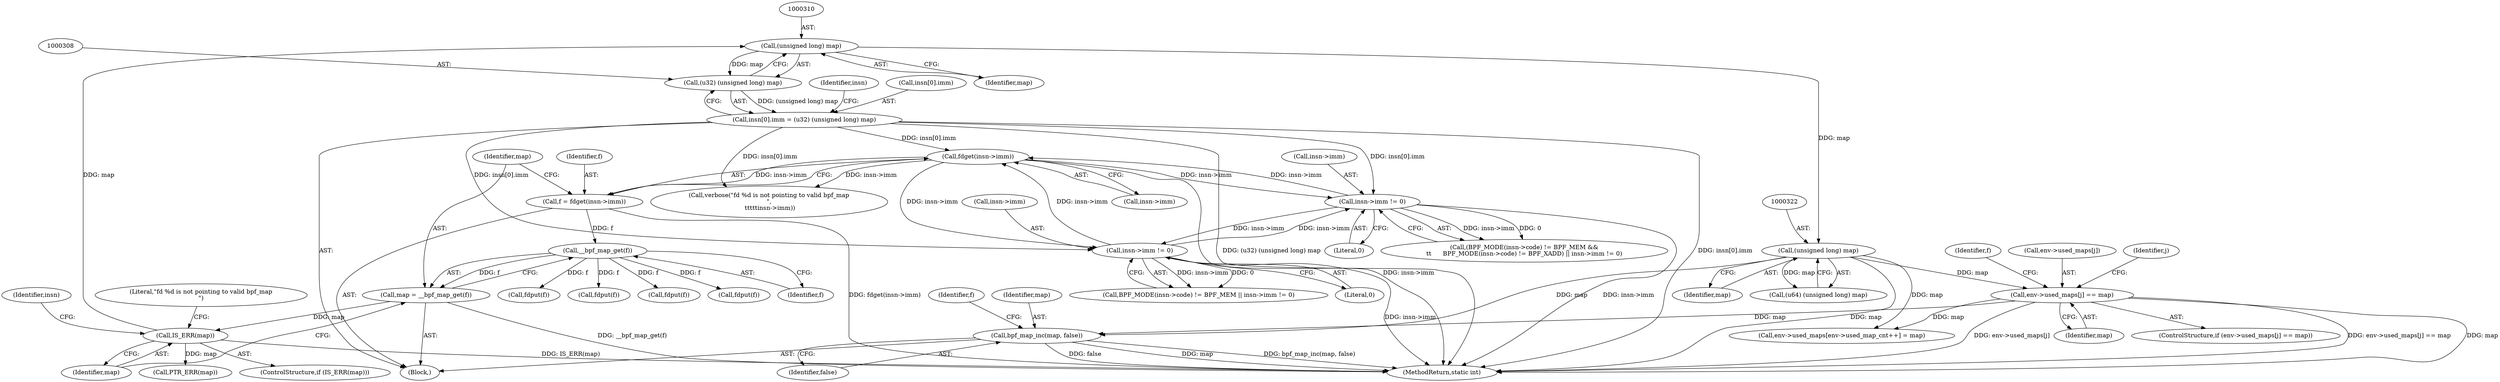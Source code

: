 digraph "0_linux_8358b02bf67d3a5d8a825070e1aa73f25fb2e4c7@pointer" {
"1000370" [label="(Call,bpf_map_inc(map, false))"];
"1000337" [label="(Call,env->used_maps[j] == map)"];
"1000321" [label="(Call,(unsigned long) map)"];
"1000309" [label="(Call,(unsigned long) map)"];
"1000288" [label="(Call,IS_ERR(map))"];
"1000283" [label="(Call,map = __bpf_map_get(f))"];
"1000285" [label="(Call,__bpf_map_get(f))"];
"1000277" [label="(Call,f = fdget(insn->imm))"];
"1000279" [label="(Call,fdget(insn->imm))"];
"1000188" [label="(Call,insn->imm != 0)"];
"1000301" [label="(Call,insn[0].imm = (u32) (unsigned long) map)"];
"1000307" [label="(Call,(u32) (unsigned long) map)"];
"1000155" [label="(Call,insn->imm != 0)"];
"1000337" [label="(Call,env->used_maps[j] == map)"];
"1000336" [label="(ControlStructure,if (env->used_maps[j] == map))"];
"1000321" [label="(Call,(unsigned long) map)"];
"1000296" [label="(Call,fdput(f))"];
"1000373" [label="(Call,fdput(f))"];
"1000283" [label="(Call,map = __bpf_map_get(f))"];
"1000323" [label="(Identifier,map)"];
"1000315" [label="(Identifier,insn)"];
"1000156" [label="(Call,insn->imm)"];
"1000155" [label="(Call,insn->imm != 0)"];
"1000319" [label="(Call,(u64) (unsigned long) map)"];
"1000346" [label="(Identifier,f)"];
"1000284" [label="(Identifier,map)"];
"1000301" [label="(Call,insn[0].imm = (u32) (unsigned long) map)"];
"1000374" [label="(Identifier,f)"];
"1000192" [label="(Literal,0)"];
"1000370" [label="(Call,bpf_map_inc(map, false))"];
"1000311" [label="(Identifier,map)"];
"1000174" [label="(Call,(BPF_MODE(insn->code) != BPF_MEM &&\n\t\t      BPF_MODE(insn->code) != BPF_XADD) || insn->imm != 0)"];
"1000355" [label="(Call,fdput(f))"];
"1000280" [label="(Call,insn->imm)"];
"1000382" [label="(MethodReturn,static int)"];
"1000309" [label="(Call,(unsigned long) map)"];
"1000211" [label="(Block,)"];
"1000287" [label="(ControlStructure,if (IS_ERR(map)))"];
"1000371" [label="(Identifier,map)"];
"1000189" [label="(Call,insn->imm)"];
"1000292" [label="(Literal,\"fd %d is not pointing to valid bpf_map\n\")"];
"1000345" [label="(Call,fdput(f))"];
"1000304" [label="(Identifier,insn)"];
"1000360" [label="(Call,env->used_maps[env->used_map_cnt++] = map)"];
"1000307" [label="(Call,(u32) (unsigned long) map)"];
"1000285" [label="(Call,__bpf_map_get(f))"];
"1000148" [label="(Call,BPF_MODE(insn->code) != BPF_MEM || insn->imm != 0)"];
"1000288" [label="(Call,IS_ERR(map))"];
"1000289" [label="(Identifier,map)"];
"1000286" [label="(Identifier,f)"];
"1000278" [label="(Identifier,f)"];
"1000188" [label="(Call,insn->imm != 0)"];
"1000277" [label="(Call,f = fdget(insn->imm))"];
"1000279" [label="(Call,fdget(insn->imm))"];
"1000159" [label="(Literal,0)"];
"1000343" [label="(Identifier,map)"];
"1000338" [label="(Call,env->used_maps[j])"];
"1000335" [label="(Identifier,j)"];
"1000299" [label="(Call,PTR_ERR(map))"];
"1000302" [label="(Call,insn[0].imm)"];
"1000291" [label="(Call,verbose(\"fd %d is not pointing to valid bpf_map\n\",\n \t\t\t\t\tinsn->imm))"];
"1000372" [label="(Identifier,false)"];
"1000370" -> "1000211"  [label="AST: "];
"1000370" -> "1000372"  [label="CFG: "];
"1000371" -> "1000370"  [label="AST: "];
"1000372" -> "1000370"  [label="AST: "];
"1000374" -> "1000370"  [label="CFG: "];
"1000370" -> "1000382"  [label="DDG: bpf_map_inc(map, false)"];
"1000370" -> "1000382"  [label="DDG: false"];
"1000370" -> "1000382"  [label="DDG: map"];
"1000337" -> "1000370"  [label="DDG: map"];
"1000321" -> "1000370"  [label="DDG: map"];
"1000337" -> "1000336"  [label="AST: "];
"1000337" -> "1000343"  [label="CFG: "];
"1000338" -> "1000337"  [label="AST: "];
"1000343" -> "1000337"  [label="AST: "];
"1000346" -> "1000337"  [label="CFG: "];
"1000335" -> "1000337"  [label="CFG: "];
"1000337" -> "1000382"  [label="DDG: map"];
"1000337" -> "1000382"  [label="DDG: env->used_maps[j]"];
"1000337" -> "1000382"  [label="DDG: env->used_maps[j] == map"];
"1000321" -> "1000337"  [label="DDG: map"];
"1000337" -> "1000360"  [label="DDG: map"];
"1000321" -> "1000319"  [label="AST: "];
"1000321" -> "1000323"  [label="CFG: "];
"1000322" -> "1000321"  [label="AST: "];
"1000323" -> "1000321"  [label="AST: "];
"1000319" -> "1000321"  [label="CFG: "];
"1000321" -> "1000382"  [label="DDG: map"];
"1000321" -> "1000319"  [label="DDG: map"];
"1000309" -> "1000321"  [label="DDG: map"];
"1000321" -> "1000360"  [label="DDG: map"];
"1000309" -> "1000307"  [label="AST: "];
"1000309" -> "1000311"  [label="CFG: "];
"1000310" -> "1000309"  [label="AST: "];
"1000311" -> "1000309"  [label="AST: "];
"1000307" -> "1000309"  [label="CFG: "];
"1000309" -> "1000307"  [label="DDG: map"];
"1000288" -> "1000309"  [label="DDG: map"];
"1000288" -> "1000287"  [label="AST: "];
"1000288" -> "1000289"  [label="CFG: "];
"1000289" -> "1000288"  [label="AST: "];
"1000292" -> "1000288"  [label="CFG: "];
"1000304" -> "1000288"  [label="CFG: "];
"1000288" -> "1000382"  [label="DDG: IS_ERR(map)"];
"1000283" -> "1000288"  [label="DDG: map"];
"1000288" -> "1000299"  [label="DDG: map"];
"1000283" -> "1000211"  [label="AST: "];
"1000283" -> "1000285"  [label="CFG: "];
"1000284" -> "1000283"  [label="AST: "];
"1000285" -> "1000283"  [label="AST: "];
"1000289" -> "1000283"  [label="CFG: "];
"1000283" -> "1000382"  [label="DDG: __bpf_map_get(f)"];
"1000285" -> "1000283"  [label="DDG: f"];
"1000285" -> "1000286"  [label="CFG: "];
"1000286" -> "1000285"  [label="AST: "];
"1000277" -> "1000285"  [label="DDG: f"];
"1000285" -> "1000296"  [label="DDG: f"];
"1000285" -> "1000345"  [label="DDG: f"];
"1000285" -> "1000355"  [label="DDG: f"];
"1000285" -> "1000373"  [label="DDG: f"];
"1000277" -> "1000211"  [label="AST: "];
"1000277" -> "1000279"  [label="CFG: "];
"1000278" -> "1000277"  [label="AST: "];
"1000279" -> "1000277"  [label="AST: "];
"1000284" -> "1000277"  [label="CFG: "];
"1000277" -> "1000382"  [label="DDG: fdget(insn->imm)"];
"1000279" -> "1000277"  [label="DDG: insn->imm"];
"1000279" -> "1000280"  [label="CFG: "];
"1000280" -> "1000279"  [label="AST: "];
"1000279" -> "1000382"  [label="DDG: insn->imm"];
"1000279" -> "1000155"  [label="DDG: insn->imm"];
"1000279" -> "1000188"  [label="DDG: insn->imm"];
"1000188" -> "1000279"  [label="DDG: insn->imm"];
"1000301" -> "1000279"  [label="DDG: insn[0].imm"];
"1000155" -> "1000279"  [label="DDG: insn->imm"];
"1000279" -> "1000291"  [label="DDG: insn->imm"];
"1000188" -> "1000174"  [label="AST: "];
"1000188" -> "1000192"  [label="CFG: "];
"1000189" -> "1000188"  [label="AST: "];
"1000192" -> "1000188"  [label="AST: "];
"1000174" -> "1000188"  [label="CFG: "];
"1000188" -> "1000382"  [label="DDG: insn->imm"];
"1000188" -> "1000155"  [label="DDG: insn->imm"];
"1000188" -> "1000174"  [label="DDG: insn->imm"];
"1000188" -> "1000174"  [label="DDG: 0"];
"1000301" -> "1000188"  [label="DDG: insn[0].imm"];
"1000155" -> "1000188"  [label="DDG: insn->imm"];
"1000301" -> "1000211"  [label="AST: "];
"1000301" -> "1000307"  [label="CFG: "];
"1000302" -> "1000301"  [label="AST: "];
"1000307" -> "1000301"  [label="AST: "];
"1000315" -> "1000301"  [label="CFG: "];
"1000301" -> "1000382"  [label="DDG: (u32) (unsigned long) map"];
"1000301" -> "1000382"  [label="DDG: insn[0].imm"];
"1000301" -> "1000155"  [label="DDG: insn[0].imm"];
"1000301" -> "1000291"  [label="DDG: insn[0].imm"];
"1000307" -> "1000301"  [label="DDG: (unsigned long) map"];
"1000308" -> "1000307"  [label="AST: "];
"1000155" -> "1000148"  [label="AST: "];
"1000155" -> "1000159"  [label="CFG: "];
"1000156" -> "1000155"  [label="AST: "];
"1000159" -> "1000155"  [label="AST: "];
"1000148" -> "1000155"  [label="CFG: "];
"1000155" -> "1000382"  [label="DDG: insn->imm"];
"1000155" -> "1000148"  [label="DDG: insn->imm"];
"1000155" -> "1000148"  [label="DDG: 0"];
}
